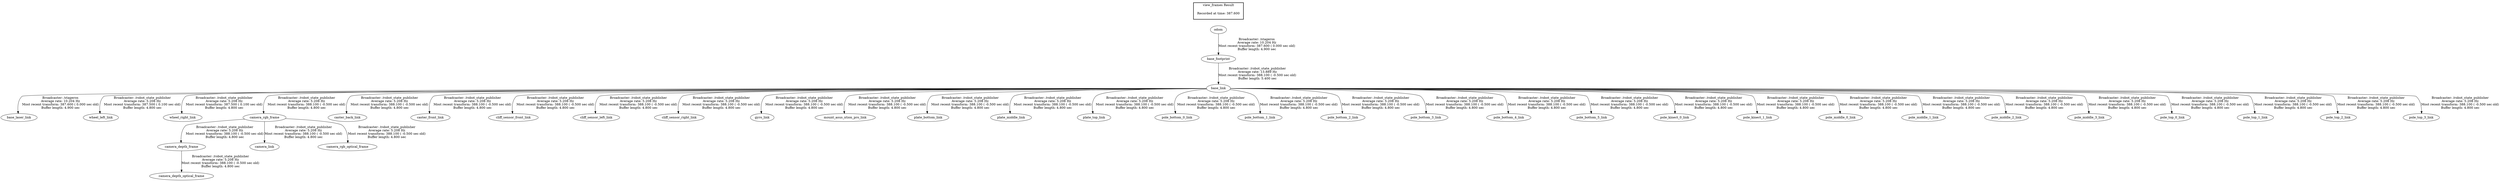 digraph G {
"base_link" -> "base_laser_link"[label="Broadcaster: /stageros\nAverage rate: 10.204 Hz\nMost recent transform: 387.600 ( 0.000 sec old)\nBuffer length: 4.900 sec\n"];
"base_footprint" -> "base_link"[label="Broadcaster: /robot_state_publisher\nAverage rate: 13.889 Hz\nMost recent transform: 388.100 ( -0.500 sec old)\nBuffer length: 5.400 sec\n"];
"odom" -> "base_footprint"[label="Broadcaster: /stageros\nAverage rate: 10.204 Hz\nMost recent transform: 387.600 ( 0.000 sec old)\nBuffer length: 4.900 sec\n"];
"base_link" -> "wheel_left_link"[label="Broadcaster: /robot_state_publisher\nAverage rate: 5.208 Hz\nMost recent transform: 387.500 ( 0.100 sec old)\nBuffer length: 4.800 sec\n"];
"base_link" -> "wheel_right_link"[label="Broadcaster: /robot_state_publisher\nAverage rate: 5.208 Hz\nMost recent transform: 387.500 ( 0.100 sec old)\nBuffer length: 4.800 sec\n"];
"camera_rgb_frame" -> "camera_depth_frame"[label="Broadcaster: /robot_state_publisher\nAverage rate: 5.208 Hz\nMost recent transform: 388.100 ( -0.500 sec old)\nBuffer length: 4.800 sec\n"];
"base_link" -> "camera_rgb_frame"[label="Broadcaster: /robot_state_publisher\nAverage rate: 5.208 Hz\nMost recent transform: 388.100 ( -0.500 sec old)\nBuffer length: 4.800 sec\n"];
"camera_depth_frame" -> "camera_depth_optical_frame"[label="Broadcaster: /robot_state_publisher\nAverage rate: 5.208 Hz\nMost recent transform: 388.100 ( -0.500 sec old)\nBuffer length: 4.800 sec\n"];
"camera_rgb_frame" -> "camera_link"[label="Broadcaster: /robot_state_publisher\nAverage rate: 5.208 Hz\nMost recent transform: 388.100 ( -0.500 sec old)\nBuffer length: 4.800 sec\n"];
"camera_rgb_frame" -> "camera_rgb_optical_frame"[label="Broadcaster: /robot_state_publisher\nAverage rate: 5.208 Hz\nMost recent transform: 388.100 ( -0.500 sec old)\nBuffer length: 4.800 sec\n"];
"base_link" -> "caster_back_link"[label="Broadcaster: /robot_state_publisher\nAverage rate: 5.208 Hz\nMost recent transform: 388.100 ( -0.500 sec old)\nBuffer length: 4.800 sec\n"];
"base_link" -> "caster_front_link"[label="Broadcaster: /robot_state_publisher\nAverage rate: 5.208 Hz\nMost recent transform: 388.100 ( -0.500 sec old)\nBuffer length: 4.800 sec\n"];
"base_link" -> "cliff_sensor_front_link"[label="Broadcaster: /robot_state_publisher\nAverage rate: 5.208 Hz\nMost recent transform: 388.100 ( -0.500 sec old)\nBuffer length: 4.800 sec\n"];
"base_link" -> "cliff_sensor_left_link"[label="Broadcaster: /robot_state_publisher\nAverage rate: 5.208 Hz\nMost recent transform: 388.100 ( -0.500 sec old)\nBuffer length: 4.800 sec\n"];
"base_link" -> "cliff_sensor_right_link"[label="Broadcaster: /robot_state_publisher\nAverage rate: 5.208 Hz\nMost recent transform: 388.100 ( -0.500 sec old)\nBuffer length: 4.800 sec\n"];
"base_link" -> "gyro_link"[label="Broadcaster: /robot_state_publisher\nAverage rate: 5.208 Hz\nMost recent transform: 388.100 ( -0.500 sec old)\nBuffer length: 4.800 sec\n"];
"base_link" -> "mount_asus_xtion_pro_link"[label="Broadcaster: /robot_state_publisher\nAverage rate: 5.208 Hz\nMost recent transform: 388.100 ( -0.500 sec old)\nBuffer length: 4.800 sec\n"];
"base_link" -> "plate_bottom_link"[label="Broadcaster: /robot_state_publisher\nAverage rate: 5.208 Hz\nMost recent transform: 388.100 ( -0.500 sec old)\nBuffer length: 4.800 sec\n"];
"base_link" -> "plate_middle_link"[label="Broadcaster: /robot_state_publisher\nAverage rate: 5.208 Hz\nMost recent transform: 388.100 ( -0.500 sec old)\nBuffer length: 4.800 sec\n"];
"base_link" -> "plate_top_link"[label="Broadcaster: /robot_state_publisher\nAverage rate: 5.208 Hz\nMost recent transform: 388.100 ( -0.500 sec old)\nBuffer length: 4.800 sec\n"];
"base_link" -> "pole_bottom_0_link"[label="Broadcaster: /robot_state_publisher\nAverage rate: 5.208 Hz\nMost recent transform: 388.100 ( -0.500 sec old)\nBuffer length: 4.800 sec\n"];
"base_link" -> "pole_bottom_1_link"[label="Broadcaster: /robot_state_publisher\nAverage rate: 5.208 Hz\nMost recent transform: 388.100 ( -0.500 sec old)\nBuffer length: 4.800 sec\n"];
"base_link" -> "pole_bottom_2_link"[label="Broadcaster: /robot_state_publisher\nAverage rate: 5.208 Hz\nMost recent transform: 388.100 ( -0.500 sec old)\nBuffer length: 4.800 sec\n"];
"base_link" -> "pole_bottom_3_link"[label="Broadcaster: /robot_state_publisher\nAverage rate: 5.208 Hz\nMost recent transform: 388.100 ( -0.500 sec old)\nBuffer length: 4.800 sec\n"];
"base_link" -> "pole_bottom_4_link"[label="Broadcaster: /robot_state_publisher\nAverage rate: 5.208 Hz\nMost recent transform: 388.100 ( -0.500 sec old)\nBuffer length: 4.800 sec\n"];
"base_link" -> "pole_bottom_5_link"[label="Broadcaster: /robot_state_publisher\nAverage rate: 5.208 Hz\nMost recent transform: 388.100 ( -0.500 sec old)\nBuffer length: 4.800 sec\n"];
"base_link" -> "pole_kinect_0_link"[label="Broadcaster: /robot_state_publisher\nAverage rate: 5.208 Hz\nMost recent transform: 388.100 ( -0.500 sec old)\nBuffer length: 4.800 sec\n"];
"base_link" -> "pole_kinect_1_link"[label="Broadcaster: /robot_state_publisher\nAverage rate: 5.208 Hz\nMost recent transform: 388.100 ( -0.500 sec old)\nBuffer length: 4.800 sec\n"];
"base_link" -> "pole_middle_0_link"[label="Broadcaster: /robot_state_publisher\nAverage rate: 5.208 Hz\nMost recent transform: 388.100 ( -0.500 sec old)\nBuffer length: 4.800 sec\n"];
"base_link" -> "pole_middle_1_link"[label="Broadcaster: /robot_state_publisher\nAverage rate: 5.208 Hz\nMost recent transform: 388.100 ( -0.500 sec old)\nBuffer length: 4.800 sec\n"];
"base_link" -> "pole_middle_2_link"[label="Broadcaster: /robot_state_publisher\nAverage rate: 5.208 Hz\nMost recent transform: 388.100 ( -0.500 sec old)\nBuffer length: 4.800 sec\n"];
"base_link" -> "pole_middle_3_link"[label="Broadcaster: /robot_state_publisher\nAverage rate: 5.208 Hz\nMost recent transform: 388.100 ( -0.500 sec old)\nBuffer length: 4.800 sec\n"];
"base_link" -> "pole_top_0_link"[label="Broadcaster: /robot_state_publisher\nAverage rate: 5.208 Hz\nMost recent transform: 388.100 ( -0.500 sec old)\nBuffer length: 4.800 sec\n"];
"base_link" -> "pole_top_1_link"[label="Broadcaster: /robot_state_publisher\nAverage rate: 5.208 Hz\nMost recent transform: 388.100 ( -0.500 sec old)\nBuffer length: 4.800 sec\n"];
"base_link" -> "pole_top_2_link"[label="Broadcaster: /robot_state_publisher\nAverage rate: 5.208 Hz\nMost recent transform: 388.100 ( -0.500 sec old)\nBuffer length: 4.800 sec\n"];
"base_link" -> "pole_top_3_link"[label="Broadcaster: /robot_state_publisher\nAverage rate: 5.208 Hz\nMost recent transform: 388.100 ( -0.500 sec old)\nBuffer length: 4.800 sec\n"];
edge [style=invis];
 subgraph cluster_legend { style=bold; color=black; label ="view_frames Result";
"Recorded at time: 387.600"[ shape=plaintext ] ;
 }->"odom";
}